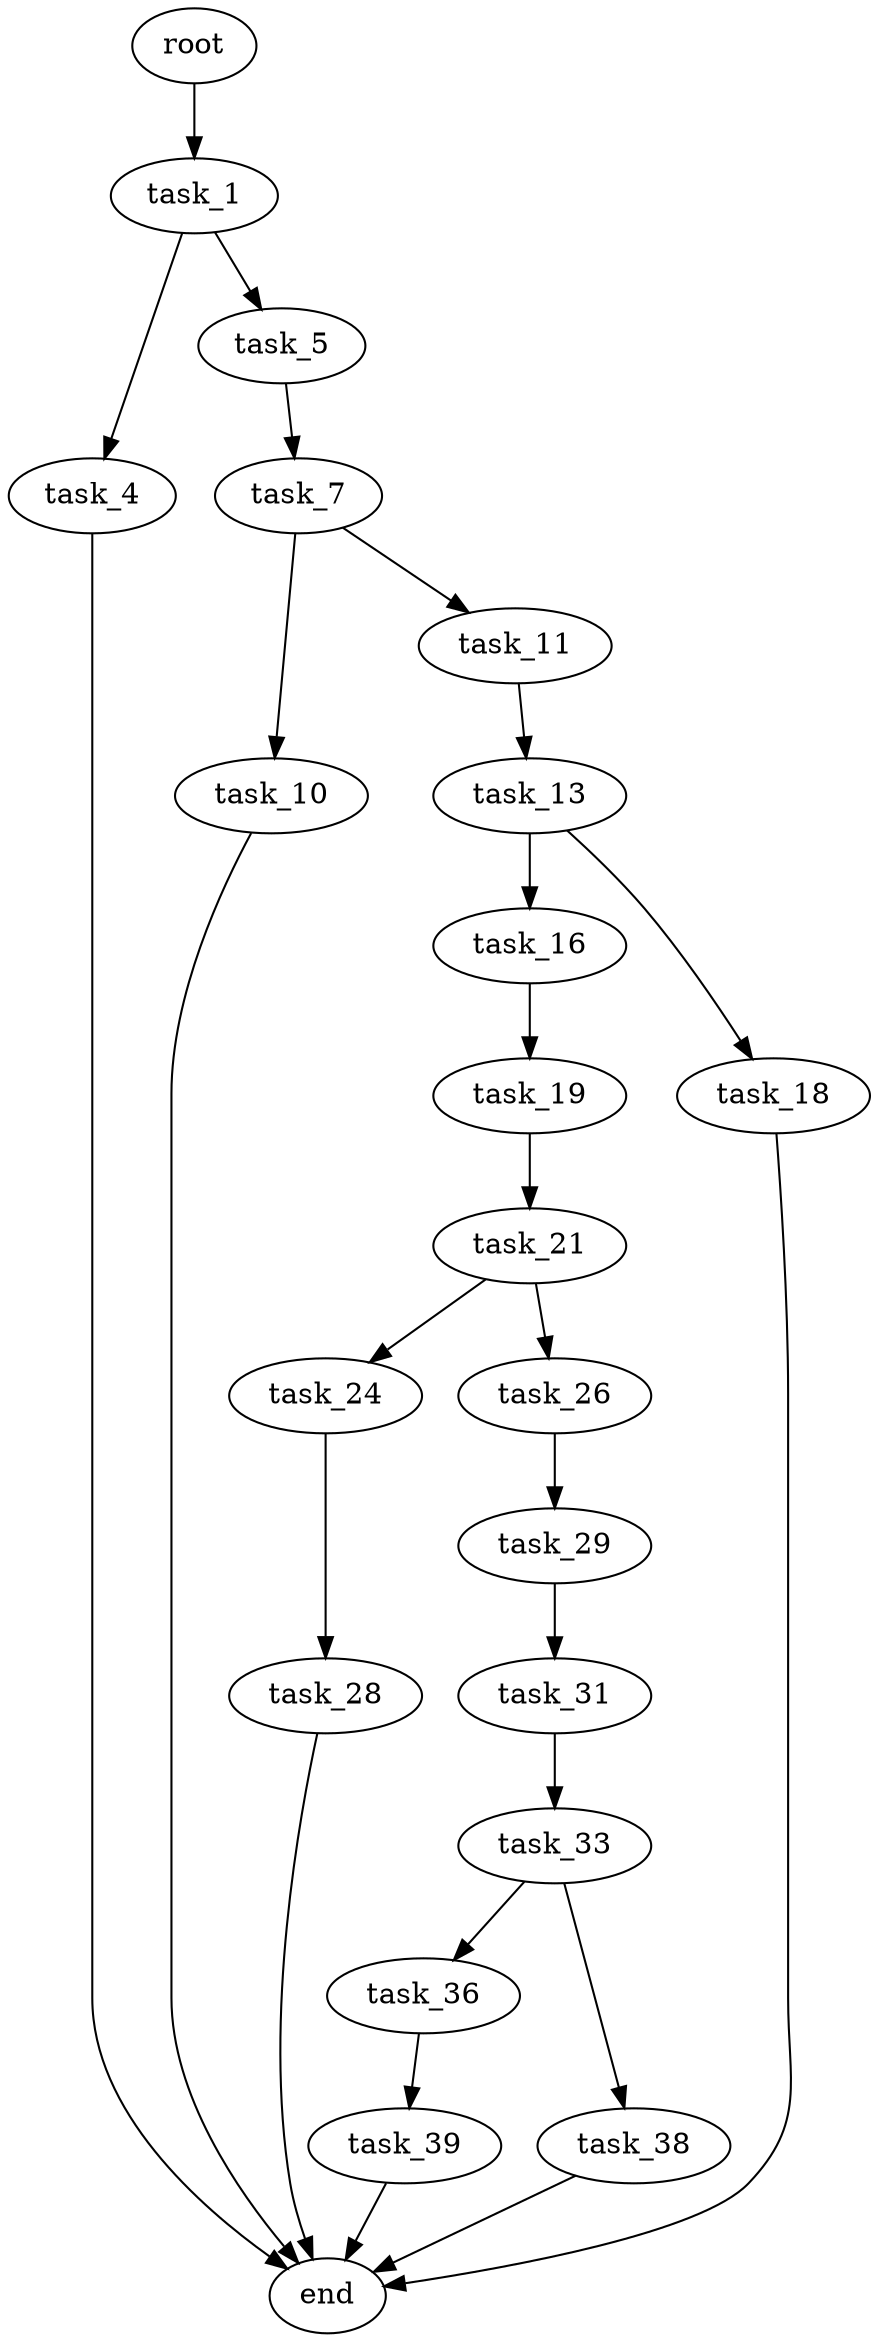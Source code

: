 digraph G {
  root [size="0.000000"];
  task_1 [size="368293445632.000000"];
  task_4 [size="12001642823.000000"];
  task_5 [size="1073741824000.000000"];
  task_7 [size="337324830347.000000"];
  task_10 [size="2976034348.000000"];
  task_11 [size="20524261335.000000"];
  task_13 [size="782757789696.000000"];
  task_16 [size="19301899823.000000"];
  task_18 [size="368293445632.000000"];
  task_19 [size="28991029248.000000"];
  task_21 [size="324837799732.000000"];
  task_24 [size="35913446086.000000"];
  task_26 [size="368293445632.000000"];
  task_28 [size="641206374114.000000"];
  task_29 [size="549755813888.000000"];
  task_31 [size="549755813888.000000"];
  task_33 [size="23396098127.000000"];
  task_36 [size="436324833009.000000"];
  task_38 [size="1756269141.000000"];
  task_39 [size="712082138647.000000"];
  end [size="0.000000"];

  root -> task_1 [size="1.000000"];
  task_1 -> task_4 [size="411041792.000000"];
  task_1 -> task_5 [size="411041792.000000"];
  task_4 -> end [size="1.000000"];
  task_5 -> task_7 [size="838860800.000000"];
  task_7 -> task_10 [size="411041792.000000"];
  task_7 -> task_11 [size="411041792.000000"];
  task_10 -> end [size="1.000000"];
  task_11 -> task_13 [size="679477248.000000"];
  task_13 -> task_16 [size="679477248.000000"];
  task_13 -> task_18 [size="679477248.000000"];
  task_16 -> task_19 [size="679477248.000000"];
  task_18 -> end [size="1.000000"];
  task_19 -> task_21 [size="75497472.000000"];
  task_21 -> task_24 [size="679477248.000000"];
  task_21 -> task_26 [size="679477248.000000"];
  task_24 -> task_28 [size="838860800.000000"];
  task_26 -> task_29 [size="411041792.000000"];
  task_28 -> end [size="1.000000"];
  task_29 -> task_31 [size="536870912.000000"];
  task_31 -> task_33 [size="536870912.000000"];
  task_33 -> task_36 [size="411041792.000000"];
  task_33 -> task_38 [size="411041792.000000"];
  task_36 -> task_39 [size="679477248.000000"];
  task_38 -> end [size="1.000000"];
  task_39 -> end [size="1.000000"];
}
